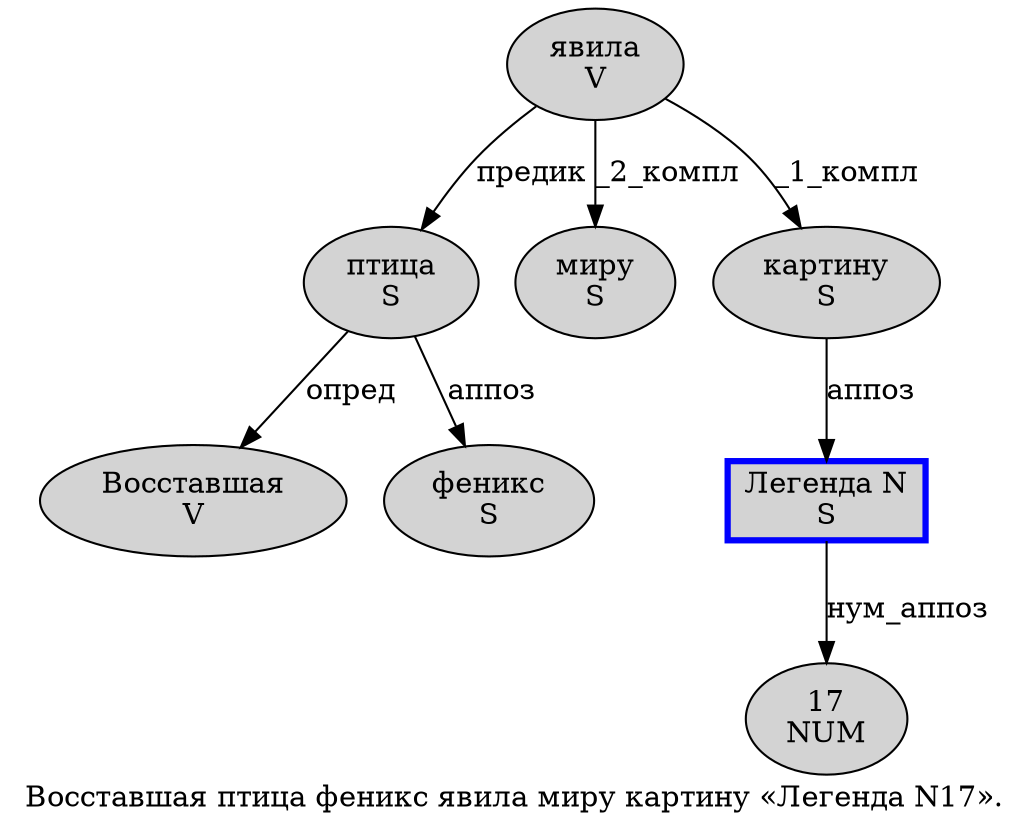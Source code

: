 digraph SENTENCE_3429 {
	graph [label="Восставшая птица феникс явила миру картину «Легенда N17»."]
	node [style=filled]
		0 [label="Восставшая
V" color="" fillcolor=lightgray penwidth=1 shape=ellipse]
		1 [label="птица
S" color="" fillcolor=lightgray penwidth=1 shape=ellipse]
		2 [label="феникс
S" color="" fillcolor=lightgray penwidth=1 shape=ellipse]
		3 [label="явила
V" color="" fillcolor=lightgray penwidth=1 shape=ellipse]
		4 [label="миру
S" color="" fillcolor=lightgray penwidth=1 shape=ellipse]
		5 [label="картину
S" color="" fillcolor=lightgray penwidth=1 shape=ellipse]
		7 [label="Легенда N
S" color=blue fillcolor=lightgray penwidth=3 shape=box]
		8 [label="17
NUM" color="" fillcolor=lightgray penwidth=1 shape=ellipse]
			5 -> 7 [label="аппоз"]
			1 -> 0 [label="опред"]
			1 -> 2 [label="аппоз"]
			3 -> 1 [label="предик"]
			3 -> 4 [label="_2_компл"]
			3 -> 5 [label="_1_компл"]
			7 -> 8 [label="нум_аппоз"]
}